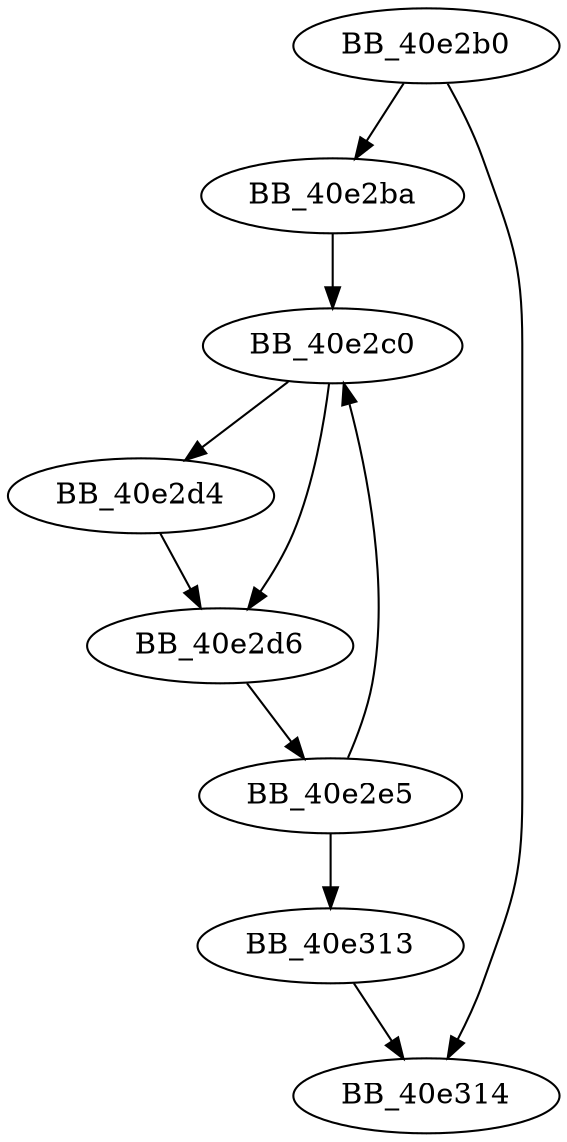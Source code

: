 DiGraph sub_40E2B0{
BB_40e2b0->BB_40e2ba
BB_40e2b0->BB_40e314
BB_40e2ba->BB_40e2c0
BB_40e2c0->BB_40e2d4
BB_40e2c0->BB_40e2d6
BB_40e2d4->BB_40e2d6
BB_40e2d6->BB_40e2e5
BB_40e2e5->BB_40e2c0
BB_40e2e5->BB_40e313
BB_40e313->BB_40e314
}
